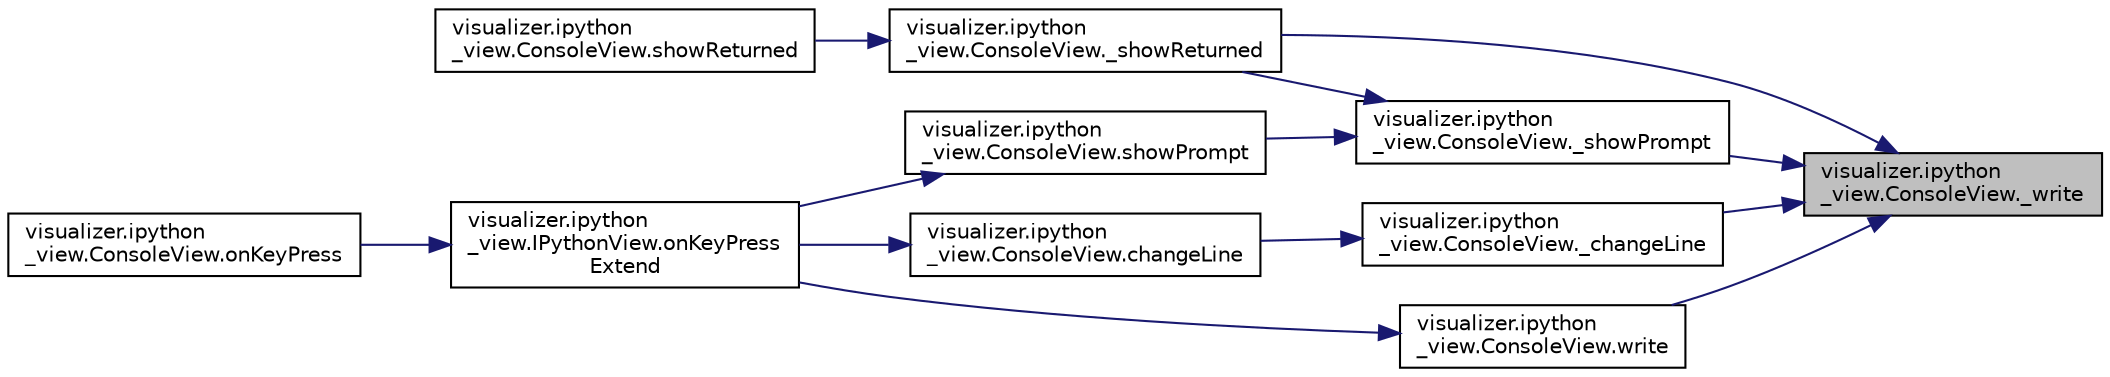 digraph "visualizer.ipython_view.ConsoleView._write"
{
 // LATEX_PDF_SIZE
  edge [fontname="Helvetica",fontsize="10",labelfontname="Helvetica",labelfontsize="10"];
  node [fontname="Helvetica",fontsize="10",shape=record];
  rankdir="RL";
  Node1 [label="visualizer.ipython\l_view.ConsoleView._write",height=0.2,width=0.4,color="black", fillcolor="grey75", style="filled", fontcolor="black",tooltip="Write given text to buffer."];
  Node1 -> Node2 [dir="back",color="midnightblue",fontsize="10",style="solid",fontname="Helvetica"];
  Node2 [label="visualizer.ipython\l_view.ConsoleView._changeLine",height=0.2,width=0.4,color="black", fillcolor="white", style="filled",URL="$classvisualizer_1_1ipython__view_1_1_console_view.html#a99b5d6dfa4e9fdffb00d434912a6429c",tooltip="Replace currently entered command line with given text."];
  Node2 -> Node3 [dir="back",color="midnightblue",fontsize="10",style="solid",fontname="Helvetica"];
  Node3 [label="visualizer.ipython\l_view.ConsoleView.changeLine",height=0.2,width=0.4,color="black", fillcolor="white", style="filled",URL="$classvisualizer_1_1ipython__view_1_1_console_view.html#a2294e6c3bf8231b2c18d35c1d92ea329",tooltip="Replace currently entered command line with given text."];
  Node3 -> Node4 [dir="back",color="midnightblue",fontsize="10",style="solid",fontname="Helvetica"];
  Node4 [label="visualizer.ipython\l_view.IPythonView.onKeyPress\lExtend",height=0.2,width=0.4,color="black", fillcolor="white", style="filled",URL="$classvisualizer_1_1ipython__view_1_1_i_python_view.html#a0f261fe53c5813480f2fb71b9236f380",tooltip="Key press callback with plenty of shell goodness, like history, autocompletions, etc."];
  Node4 -> Node5 [dir="back",color="midnightblue",fontsize="10",style="solid",fontname="Helvetica"];
  Node5 [label="visualizer.ipython\l_view.ConsoleView.onKeyPress",height=0.2,width=0.4,color="black", fillcolor="white", style="filled",URL="$classvisualizer_1_1ipython__view_1_1_console_view.html#afa9fdb78cf6e461f4ae4fec60df73bba",tooltip="Key press callback used for correcting behavior for console-like interfaces."];
  Node1 -> Node6 [dir="back",color="midnightblue",fontsize="10",style="solid",fontname="Helvetica"];
  Node6 [label="visualizer.ipython\l_view.ConsoleView._showPrompt",height=0.2,width=0.4,color="black", fillcolor="white", style="filled",URL="$classvisualizer_1_1ipython__view_1_1_console_view.html#a539d2a93fbf7a7c8ca1e6fa9fe2aa875",tooltip="Prints prompt at start of line."];
  Node6 -> Node7 [dir="back",color="midnightblue",fontsize="10",style="solid",fontname="Helvetica"];
  Node7 [label="visualizer.ipython\l_view.ConsoleView._showReturned",height=0.2,width=0.4,color="black", fillcolor="white", style="filled",URL="$classvisualizer_1_1ipython__view_1_1_console_view.html#a5fd73a63b28d972cb73270c6101d4eb0",tooltip="Show returned text from last command and print new prompt."];
  Node7 -> Node8 [dir="back",color="midnightblue",fontsize="10",style="solid",fontname="Helvetica"];
  Node8 [label="visualizer.ipython\l_view.ConsoleView.showReturned",height=0.2,width=0.4,color="black", fillcolor="white", style="filled",URL="$classvisualizer_1_1ipython__view_1_1_console_view.html#af9d7e1de7e8e53a6c91862fca21747e4",tooltip="Show returned text from last command and print new prompt."];
  Node6 -> Node9 [dir="back",color="midnightblue",fontsize="10",style="solid",fontname="Helvetica"];
  Node9 [label="visualizer.ipython\l_view.ConsoleView.showPrompt",height=0.2,width=0.4,color="black", fillcolor="white", style="filled",URL="$classvisualizer_1_1ipython__view_1_1_console_view.html#adb014c121dfb0f6769703baa258787e0",tooltip="Prints prompt at start of line."];
  Node9 -> Node4 [dir="back",color="midnightblue",fontsize="10",style="solid",fontname="Helvetica"];
  Node1 -> Node7 [dir="back",color="midnightblue",fontsize="10",style="solid",fontname="Helvetica"];
  Node1 -> Node10 [dir="back",color="midnightblue",fontsize="10",style="solid",fontname="Helvetica"];
  Node10 [label="visualizer.ipython\l_view.ConsoleView.write",height=0.2,width=0.4,color="black", fillcolor="white", style="filled",URL="$classvisualizer_1_1ipython__view_1_1_console_view.html#a19f2656c5c9822c00374e8048ba9ffea",tooltip="Write given text to buffer."];
  Node10 -> Node4 [dir="back",color="midnightblue",fontsize="10",style="solid",fontname="Helvetica"];
}
